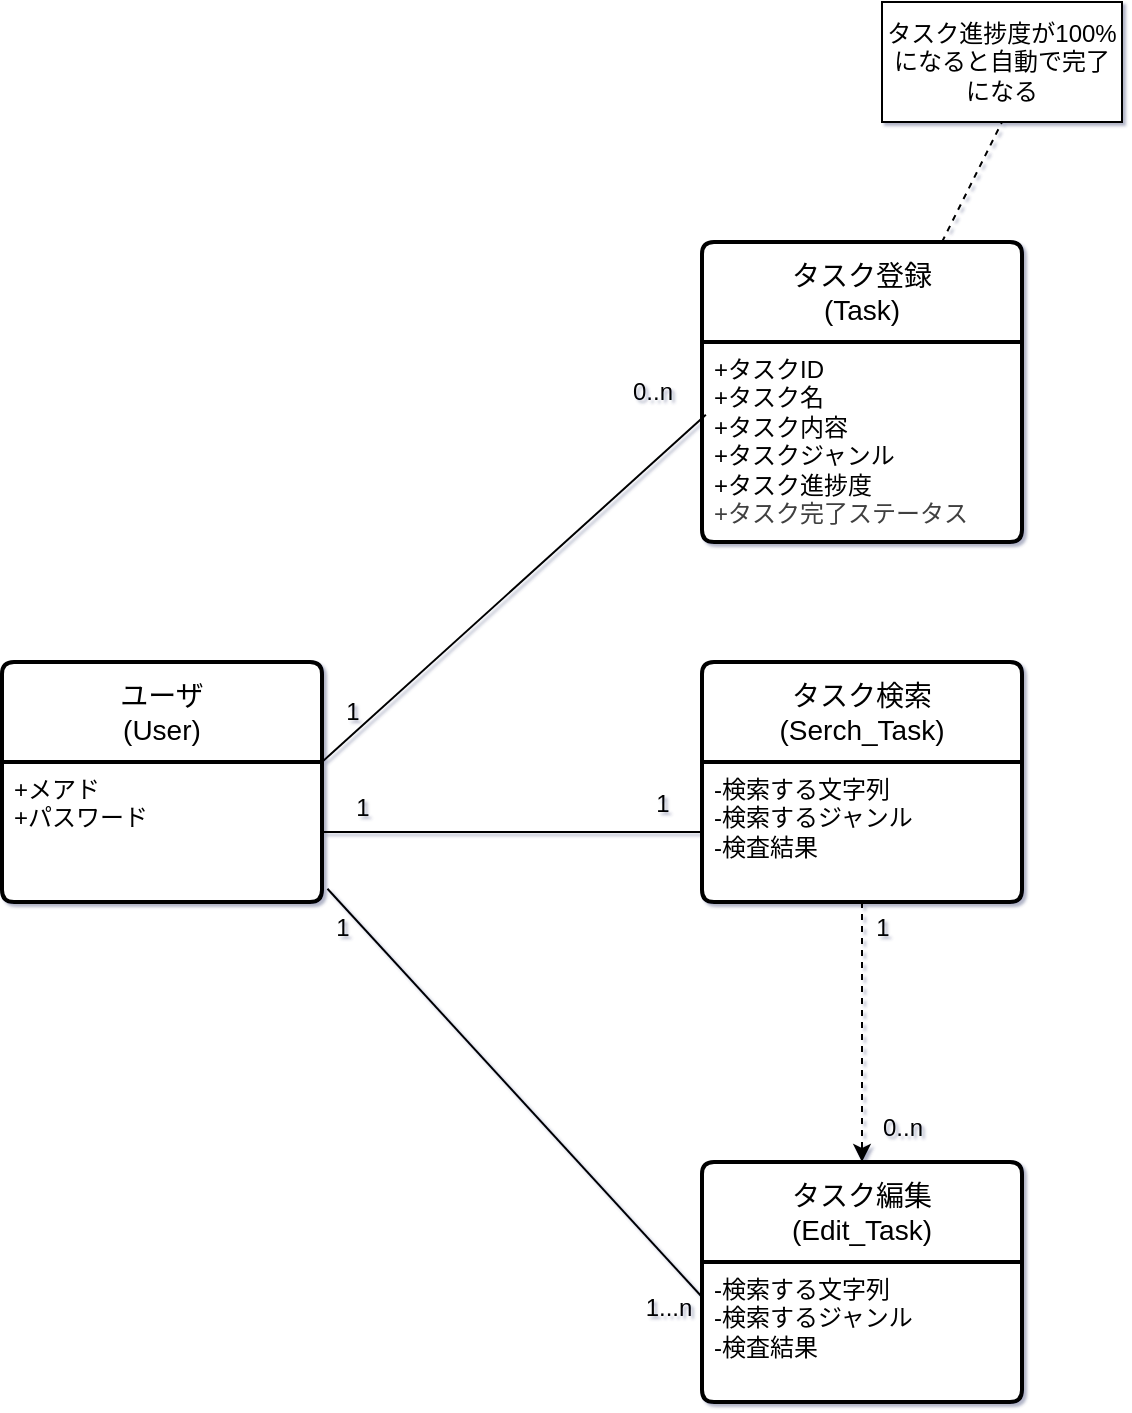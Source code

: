 <mxfile>
    <diagram id="E-xOn_eW-BrYlavdOUFD" name="ページ1">
        <mxGraphModel dx="689" dy="333" grid="1" gridSize="10" guides="1" tooltips="1" connect="1" arrows="1" fold="1" page="1" pageScale="1" pageWidth="827" pageHeight="1169" background="#FFFFFF" math="0" shadow="1">
            <root>
                <mxCell id="0"/>
                <mxCell id="1" parent="0"/>
                <mxCell id="15" value="タスク登録&lt;br&gt;(Task)" style="swimlane;childLayout=stackLayout;horizontal=1;startSize=50;horizontalStack=0;rounded=1;fontSize=14;fontStyle=0;strokeWidth=2;resizeParent=0;resizeLast=1;shadow=0;dashed=0;align=center;arcSize=4;whiteSpace=wrap;html=1;swimlaneFillColor=default;" parent="1" vertex="1">
                    <mxGeometry x="370" y="270" width="160" height="150" as="geometry">
                        <mxRectangle x="334" y="50" width="80" height="50" as="alternateBounds"/>
                    </mxGeometry>
                </mxCell>
                <mxCell id="16" value="&lt;div&gt;+タスクID&lt;/div&gt;+タスク名&lt;div&gt;+タスク内容&lt;/div&gt;&lt;div&gt;+タスクジャンル&lt;/div&gt;&lt;div&gt;+タスク進捗度&lt;/div&gt;&lt;div&gt;&lt;span style=&quot;color: rgb(63, 63, 63);&quot;&gt;+タスク完了ステータス&lt;/span&gt;&lt;/div&gt;" style="align=left;strokeColor=none;fillColor=none;spacingLeft=4;fontSize=12;verticalAlign=top;resizable=0;rotatable=0;part=1;html=1;" parent="15" vertex="1">
                    <mxGeometry y="50" width="160" height="100" as="geometry"/>
                </mxCell>
                <mxCell id="23" value="ユーザ&lt;br&gt;(User&lt;span style=&quot;background-color: transparent;&quot;&gt;)&lt;/span&gt;" style="swimlane;childLayout=stackLayout;horizontal=1;startSize=50;horizontalStack=0;rounded=1;fontSize=14;fontStyle=0;strokeWidth=2;resizeParent=0;resizeLast=1;shadow=0;dashed=0;align=center;arcSize=4;whiteSpace=wrap;html=1;swimlaneFillColor=default;" parent="1" vertex="1">
                    <mxGeometry x="20" y="480" width="160" height="120" as="geometry">
                        <mxRectangle x="50" y="50" width="80" height="50" as="alternateBounds"/>
                    </mxGeometry>
                </mxCell>
                <mxCell id="24" value="+メアド&lt;br&gt;+パスワード" style="align=left;strokeColor=none;fillColor=none;spacingLeft=4;fontSize=12;verticalAlign=top;resizable=0;rotatable=0;part=1;html=1;" parent="23" vertex="1">
                    <mxGeometry y="50" width="160" height="70" as="geometry"/>
                </mxCell>
                <mxCell id="27" value="&lt;span style=&quot;color: rgb(0, 0, 0);&quot;&gt;タスク進捗度が100%になると自動で完了になる&lt;/span&gt;" style="rounded=0;whiteSpace=wrap;html=1;" parent="1" vertex="1">
                    <mxGeometry x="460" y="150" width="120" height="60" as="geometry"/>
                </mxCell>
                <mxCell id="30" value="" style="endArrow=none;dashed=1;html=1;exitX=0.75;exitY=0;exitDx=0;exitDy=0;entryX=0.5;entryY=1;entryDx=0;entryDy=0;" parent="1" source="15" target="27" edge="1">
                    <mxGeometry width="50" height="50" relative="1" as="geometry">
                        <mxPoint x="460" y="270" as="sourcePoint"/>
                        <mxPoint x="510" y="230" as="targetPoint"/>
                    </mxGeometry>
                </mxCell>
                <mxCell id="31" value="" style="endArrow=none;html=1;entryX=1;entryY=0;entryDx=0;entryDy=0;exitX=0.012;exitY=0.364;exitDx=0;exitDy=0;exitPerimeter=0;" parent="1" source="16" target="24" edge="1">
                    <mxGeometry width="50" height="50" relative="1" as="geometry">
                        <mxPoint x="520" y="440" as="sourcePoint"/>
                        <mxPoint x="570" y="390" as="targetPoint"/>
                    </mxGeometry>
                </mxCell>
                <mxCell id="36" value="1" style="text;html=1;align=center;verticalAlign=middle;resizable=0;points=[];autosize=1;strokeColor=none;fillColor=none;" parent="1" vertex="1">
                    <mxGeometry x="180" y="490" width="30" height="30" as="geometry"/>
                </mxCell>
                <mxCell id="37" value="0..n" style="text;html=1;align=center;verticalAlign=middle;resizable=0;points=[];autosize=1;strokeColor=none;fillColor=none;" parent="1" vertex="1">
                    <mxGeometry x="325" y="330" width="40" height="30" as="geometry"/>
                </mxCell>
                <mxCell id="41" value="タスク検索&lt;br&gt;(Serch_Task)" style="swimlane;childLayout=stackLayout;horizontal=1;startSize=50;horizontalStack=0;rounded=1;fontSize=14;fontStyle=0;strokeWidth=2;resizeParent=0;resizeLast=1;shadow=0;dashed=0;align=center;arcSize=4;whiteSpace=wrap;html=1;swimlaneFillColor=default;" parent="1" vertex="1">
                    <mxGeometry x="370" y="480" width="160" height="120" as="geometry">
                        <mxRectangle x="50" y="50" width="80" height="50" as="alternateBounds"/>
                    </mxGeometry>
                </mxCell>
                <mxCell id="42" value="&lt;div&gt;-検索する文字列&lt;/div&gt;&lt;div&gt;-検索するジャンル&lt;/div&gt;-検査結果&lt;div&gt;&lt;br&gt;&lt;/div&gt;" style="align=left;strokeColor=none;fillColor=none;spacingLeft=4;fontSize=12;verticalAlign=top;resizable=0;rotatable=0;part=1;html=1;" parent="41" vertex="1">
                    <mxGeometry y="50" width="160" height="70" as="geometry"/>
                </mxCell>
                <mxCell id="44" value="" style="endArrow=none;html=1;entryX=0;entryY=0.5;entryDx=0;entryDy=0;exitX=1;exitY=0.5;exitDx=0;exitDy=0;" parent="1" source="24" target="42" edge="1">
                    <mxGeometry width="50" height="50" relative="1" as="geometry">
                        <mxPoint x="230" y="610" as="sourcePoint"/>
                        <mxPoint x="280" y="560" as="targetPoint"/>
                    </mxGeometry>
                </mxCell>
                <mxCell id="45" value="1" style="text;html=1;align=center;verticalAlign=middle;resizable=0;points=[];autosize=1;strokeColor=none;fillColor=none;" parent="1" vertex="1">
                    <mxGeometry x="185" y="538" width="30" height="30" as="geometry"/>
                </mxCell>
                <mxCell id="46" value="1" style="text;html=1;align=center;verticalAlign=middle;resizable=0;points=[];autosize=1;strokeColor=none;fillColor=none;" parent="1" vertex="1">
                    <mxGeometry x="335" y="536" width="30" height="30" as="geometry"/>
                </mxCell>
                <mxCell id="47" value="タスク編集&lt;div&gt;(Edit_Task)&lt;/div&gt;" style="swimlane;childLayout=stackLayout;horizontal=1;startSize=50;horizontalStack=0;rounded=1;fontSize=14;fontStyle=0;strokeWidth=2;resizeParent=0;resizeLast=1;shadow=0;dashed=0;align=center;arcSize=4;whiteSpace=wrap;html=1;swimlaneFillColor=default;" parent="1" vertex="1">
                    <mxGeometry x="370" y="730" width="160" height="120" as="geometry">
                        <mxRectangle x="50" y="50" width="80" height="50" as="alternateBounds"/>
                    </mxGeometry>
                </mxCell>
                <mxCell id="48" value="&lt;div&gt;-検索する文字列&lt;/div&gt;&lt;div&gt;-検索するジャンル&lt;/div&gt;-検査結果&lt;div&gt;&lt;br&gt;&lt;/div&gt;" style="align=left;strokeColor=none;fillColor=none;spacingLeft=4;fontSize=12;verticalAlign=top;resizable=0;rotatable=0;part=1;html=1;" parent="47" vertex="1">
                    <mxGeometry y="50" width="160" height="70" as="geometry"/>
                </mxCell>
                <mxCell id="52" value="" style="endArrow=none;html=1;entryX=0;entryY=0.25;entryDx=0;entryDy=0;exitX=1.017;exitY=0.905;exitDx=0;exitDy=0;exitPerimeter=0;" parent="1" source="24" target="48" edge="1">
                    <mxGeometry width="50" height="50" relative="1" as="geometry">
                        <mxPoint x="170" y="720" as="sourcePoint"/>
                        <mxPoint x="220" y="670" as="targetPoint"/>
                    </mxGeometry>
                </mxCell>
                <mxCell id="53" value="1" style="text;html=1;align=center;verticalAlign=middle;resizable=0;points=[];autosize=1;strokeColor=none;fillColor=none;" parent="1" vertex="1">
                    <mxGeometry x="175" y="598" width="30" height="30" as="geometry"/>
                </mxCell>
                <mxCell id="54" value="1...n" style="text;html=1;align=center;verticalAlign=middle;resizable=0;points=[];autosize=1;strokeColor=none;fillColor=none;" parent="1" vertex="1">
                    <mxGeometry x="328" y="788" width="50" height="30" as="geometry"/>
                </mxCell>
                <mxCell id="55" style="edgeStyle=none;html=1;entryX=0.5;entryY=0;entryDx=0;entryDy=0;dashed=1;" parent="1" source="42" target="47" edge="1">
                    <mxGeometry relative="1" as="geometry"/>
                </mxCell>
                <mxCell id="56" value="1" style="text;html=1;align=center;verticalAlign=middle;resizable=0;points=[];autosize=1;strokeColor=none;fillColor=none;" parent="1" vertex="1">
                    <mxGeometry x="445" y="598" width="30" height="30" as="geometry"/>
                </mxCell>
                <mxCell id="57" value="0..n" style="text;html=1;align=center;verticalAlign=middle;resizable=0;points=[];autosize=1;strokeColor=none;fillColor=none;" parent="1" vertex="1">
                    <mxGeometry x="450" y="698" width="40" height="30" as="geometry"/>
                </mxCell>
            </root>
        </mxGraphModel>
    </diagram>
</mxfile>
